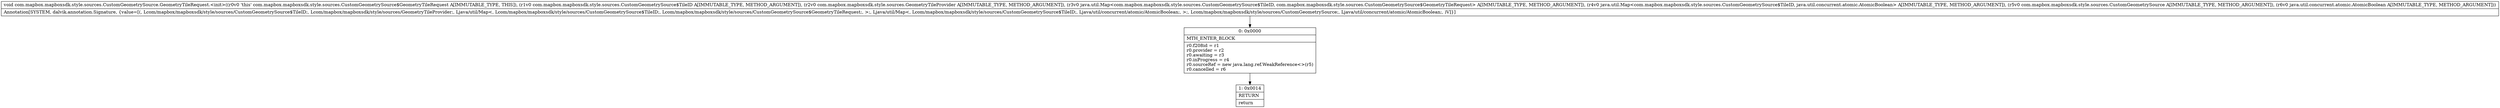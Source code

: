 digraph "CFG forcom.mapbox.mapboxsdk.style.sources.CustomGeometrySource.GeometryTileRequest.\<init\>(Lcom\/mapbox\/mapboxsdk\/style\/sources\/CustomGeometrySource$TileID;Lcom\/mapbox\/mapboxsdk\/style\/sources\/GeometryTileProvider;Ljava\/util\/Map;Ljava\/util\/Map;Lcom\/mapbox\/mapboxsdk\/style\/sources\/CustomGeometrySource;Ljava\/util\/concurrent\/atomic\/AtomicBoolean;)V" {
Node_0 [shape=record,label="{0\:\ 0x0000|MTH_ENTER_BLOCK\l|r0.f208id = r1\lr0.provider = r2\lr0.awaiting = r3\lr0.inProgress = r4\lr0.sourceRef = new java.lang.ref.WeakReference\<\>(r5)\lr0.cancelled = r6\l}"];
Node_1 [shape=record,label="{1\:\ 0x0014|RETURN\l|return\l}"];
MethodNode[shape=record,label="{void com.mapbox.mapboxsdk.style.sources.CustomGeometrySource.GeometryTileRequest.\<init\>((r0v0 'this' com.mapbox.mapboxsdk.style.sources.CustomGeometrySource$GeometryTileRequest A[IMMUTABLE_TYPE, THIS]), (r1v0 com.mapbox.mapboxsdk.style.sources.CustomGeometrySource$TileID A[IMMUTABLE_TYPE, METHOD_ARGUMENT]), (r2v0 com.mapbox.mapboxsdk.style.sources.GeometryTileProvider A[IMMUTABLE_TYPE, METHOD_ARGUMENT]), (r3v0 java.util.Map\<com.mapbox.mapboxsdk.style.sources.CustomGeometrySource$TileID, com.mapbox.mapboxsdk.style.sources.CustomGeometrySource$GeometryTileRequest\> A[IMMUTABLE_TYPE, METHOD_ARGUMENT]), (r4v0 java.util.Map\<com.mapbox.mapboxsdk.style.sources.CustomGeometrySource$TileID, java.util.concurrent.atomic.AtomicBoolean\> A[IMMUTABLE_TYPE, METHOD_ARGUMENT]), (r5v0 com.mapbox.mapboxsdk.style.sources.CustomGeometrySource A[IMMUTABLE_TYPE, METHOD_ARGUMENT]), (r6v0 java.util.concurrent.atomic.AtomicBoolean A[IMMUTABLE_TYPE, METHOD_ARGUMENT]))  | Annotation[SYSTEM, dalvik.annotation.Signature, \{value=[(, Lcom\/mapbox\/mapboxsdk\/style\/sources\/CustomGeometrySource$TileID;, Lcom\/mapbox\/mapboxsdk\/style\/sources\/GeometryTileProvider;, Ljava\/util\/Map\<, Lcom\/mapbox\/mapboxsdk\/style\/sources\/CustomGeometrySource$TileID;, Lcom\/mapbox\/mapboxsdk\/style\/sources\/CustomGeometrySource$GeometryTileRequest;, \>;, Ljava\/util\/Map\<, Lcom\/mapbox\/mapboxsdk\/style\/sources\/CustomGeometrySource$TileID;, Ljava\/util\/concurrent\/atomic\/AtomicBoolean;, \>;, Lcom\/mapbox\/mapboxsdk\/style\/sources\/CustomGeometrySource;, Ljava\/util\/concurrent\/atomic\/AtomicBoolean;, )V]\}]\l}"];
MethodNode -> Node_0;
Node_0 -> Node_1;
}

